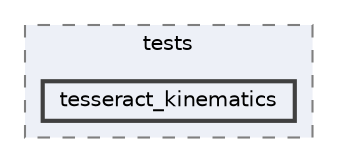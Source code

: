 digraph "tesseract_python/tests/tesseract_kinematics"
{
 // LATEX_PDF_SIZE
  bgcolor="transparent";
  edge [fontname=Helvetica,fontsize=10,labelfontname=Helvetica,labelfontsize=10];
  node [fontname=Helvetica,fontsize=10,shape=box,height=0.2,width=0.4];
  compound=true
  subgraph clusterdir_81f787f970d050b4e03c03290d30d513 {
    graph [ bgcolor="#edf0f7", pencolor="grey50", label="tests", fontname=Helvetica,fontsize=10 style="filled,dashed", URL="dir_81f787f970d050b4e03c03290d30d513.html",tooltip=""]
  dir_b5760ed7e44c21664354e0abb8ff34ad [label="tesseract_kinematics", fillcolor="#edf0f7", color="grey25", style="filled,bold", URL="dir_b5760ed7e44c21664354e0abb8ff34ad.html",tooltip=""];
  }
}
